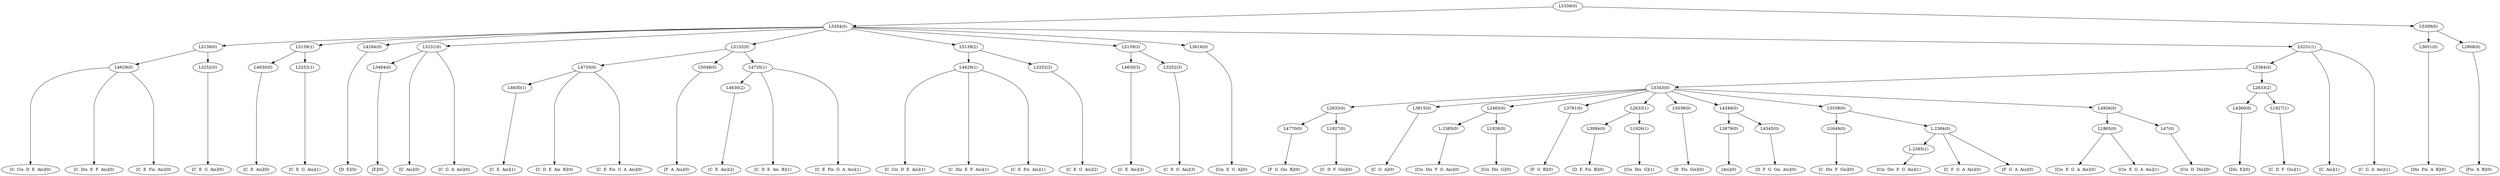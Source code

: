 digraph sample{
"L4629(0)"->"[C  Cis  D  E  Ais](0)"
"L4629(0)"->"[C  Dis  E  F  Ais](0)"
"L4629(0)"->"[C  E  Fis  Ais](0)"
"L3252(0)"->"[C  E  G  Ais](0)"
"L5139(0)"->"L4629(0)"
"L5139(0)"->"L3252(0)"
"L4630(0)"->"[C  E  Ais](0)"
"L3252(1)"->"[C  E  G  Ais](1)"
"L5139(1)"->"L4630(0)"
"L5139(1)"->"L3252(1)"
"L4294(0)"->"[D  E](0)"
"L3464(0)"->"[E](0)"
"L5231(0)"->"[C  Ais](0)"
"L5231(0)"->"L3464(0)"
"L5231(0)"->"[C  G  A  Ais](0)"
"L4630(1)"->"[C  E  Ais](1)"
"L4735(0)"->"[C  D  E  Ais  B](0)"
"L4735(0)"->"[C  E  Fis  G  A  Ais](0)"
"L4735(0)"->"L4630(1)"
"L5048(0)"->"[F  A  Ais](0)"
"L4630(2)"->"[C  E  Ais](2)"
"L4735(1)"->"[C  D  E  Ais  B](1)"
"L4735(1)"->"[C  E  Fis  G  A  Ais](1)"
"L4735(1)"->"L4630(2)"
"L5132(0)"->"L4735(0)"
"L5132(0)"->"L5048(0)"
"L5132(0)"->"L4735(1)"
"L4629(1)"->"[C  Cis  D  E  Ais](1)"
"L4629(1)"->"[C  Dis  E  F  Ais](1)"
"L4629(1)"->"[C  E  Fis  Ais](1)"
"L3252(2)"->"[C  E  G  Ais](2)"
"L5139(2)"->"L4629(1)"
"L5139(2)"->"L3252(2)"
"L4630(3)"->"[C  E  Ais](3)"
"L3252(3)"->"[C  E  G  Ais](3)"
"L5139(3)"->"L4630(3)"
"L5139(3)"->"L3252(3)"
"L3616(0)"->"[Cis  E  G  A](0)"
"L4770(0)"->"[F  G  Gis  B](0)"
"L1927(0)"->"[C  D  F  Gis](0)"
"L2633(0)"->"L4770(0)"
"L2633(0)"->"L1927(0)"
"L3815(0)"->"[C  G  A](0)"
"L-2385(0)"->"[Cis  Dis  F  G  Ais](0)"
"L1926(0)"->"[Cis  Dis  G](0)"
"L2483(0)"->"L-2385(0)"
"L2483(0)"->"L1926(0)"
"L3781(0)"->"[F  G  B](0)"
"L3994(0)"->"[D  E  Fis  B](0)"
"L1926(1)"->"[Cis  Dis  G](1)"
"L2633(1)"->"L3994(0)"
"L2633(1)"->"L1926(1)"
"L5038(0)"->"[E  Fis  Gis](0)"
"L3879(0)"->"[Ais](0)"
"L4345(0)"->"[D  F  G  Gis  Ais](0)"
"L4346(0)"->"L3879(0)"
"L4346(0)"->"L4345(0)"
"L1649(0)"->"[C  Dis  F  Gis](0)"
"L-2385(1)"->"[Cis  Dis  F  G  Ais](1)"
"L-2384(0)"->"[C  F  G  A  Ais](0)"
"L-2384(0)"->"L-2385(1)"
"L-2384(0)"->"[F  G  A  Ais](0)"
"L5538(0)"->"L1649(0)"
"L5538(0)"->"L-2384(0)"
"L1865(0)"->"[Cis  E  G  A  Ais](0)"
"L1865(0)"->"[Cis  E  G  A  Ais](1)"
"L47(0)"->"[Cis  D  Dis](0)"
"L4926(0)"->"L1865(0)"
"L4926(0)"->"L47(0)"
"L5343(0)"->"L2633(0)"
"L5343(0)"->"L3815(0)"
"L5343(0)"->"L2483(0)"
"L5343(0)"->"L3781(0)"
"L5343(0)"->"L2633(1)"
"L5343(0)"->"L5038(0)"
"L5343(0)"->"L4346(0)"
"L5343(0)"->"L5538(0)"
"L5343(0)"->"L4926(0)"
"L4360(0)"->"[Dis  E](0)"
"L1927(1)"->"[C  D  F  Gis](1)"
"L2633(2)"->"L4360(0)"
"L2633(2)"->"L1927(1)"
"L5384(0)"->"L5343(0)"
"L5384(0)"->"L2633(2)"
"L5231(1)"->"[C  Ais](1)"
"L5231(1)"->"L5384(0)"
"L5231(1)"->"[C  G  A  Ais](1)"
"L5354(0)"->"L5139(0)"
"L5354(0)"->"L5139(1)"
"L5354(0)"->"L4294(0)"
"L5354(0)"->"L5231(0)"
"L5354(0)"->"L5132(0)"
"L5354(0)"->"L5139(2)"
"L5354(0)"->"L5139(3)"
"L5354(0)"->"L3616(0)"
"L5354(0)"->"L5231(1)"
"L3651(0)"->"[Dis  Fis  A  B](0)"
"L2808(0)"->"[Fis  A  B](0)"
"L5309(0)"->"L3651(0)"
"L5309(0)"->"L2808(0)"
"L5339(0)"->"L5354(0)"
"L5339(0)"->"L5309(0)"
{rank = min; "L5339(0)"}
{rank = same; "L5354(0)"; "L5309(0)";}
{rank = same; "L5139(0)"; "L5139(1)"; "L4294(0)"; "L5231(0)"; "L5132(0)"; "L5139(2)"; "L5139(3)"; "L3616(0)"; "L5231(1)"; "L3651(0)"; "L2808(0)";}
{rank = same; "L4629(0)"; "L3252(0)"; "L4630(0)"; "L3252(1)"; "L3464(0)"; "L4735(0)"; "L5048(0)"; "L4735(1)"; "L4629(1)"; "L3252(2)"; "L4630(3)"; "L3252(3)"; "L5384(0)";}
{rank = same; "L4630(1)"; "L4630(2)"; "L5343(0)"; "L2633(2)";}
{rank = same; "L2633(0)"; "L3815(0)"; "L2483(0)"; "L3781(0)"; "L2633(1)"; "L5038(0)"; "L4346(0)"; "L5538(0)"; "L4926(0)"; "L4360(0)"; "L1927(1)";}
{rank = same; "L4770(0)"; "L1927(0)"; "L-2385(0)"; "L1926(0)"; "L3994(0)"; "L1926(1)"; "L3879(0)"; "L4345(0)"; "L1649(0)"; "L-2384(0)"; "L1865(0)"; "L47(0)";}
{rank = same; "L-2385(1)";}
{rank = max; "[Ais](0)"; "[C  Ais](0)"; "[C  Ais](1)"; "[C  Cis  D  E  Ais](0)"; "[C  Cis  D  E  Ais](1)"; "[C  D  E  Ais  B](0)"; "[C  D  E  Ais  B](1)"; "[C  D  F  Gis](0)"; "[C  D  F  Gis](1)"; "[C  Dis  E  F  Ais](0)"; "[C  Dis  E  F  Ais](1)"; "[C  Dis  F  Gis](0)"; "[C  E  Ais](0)"; "[C  E  Ais](1)"; "[C  E  Ais](2)"; "[C  E  Ais](3)"; "[C  E  Fis  Ais](0)"; "[C  E  Fis  Ais](1)"; "[C  E  Fis  G  A  Ais](0)"; "[C  E  Fis  G  A  Ais](1)"; "[C  E  G  Ais](0)"; "[C  E  G  Ais](1)"; "[C  E  G  Ais](2)"; "[C  E  G  Ais](3)"; "[C  F  G  A  Ais](0)"; "[C  G  A  Ais](0)"; "[C  G  A  Ais](1)"; "[C  G  A](0)"; "[Cis  D  Dis](0)"; "[Cis  Dis  F  G  Ais](0)"; "[Cis  Dis  F  G  Ais](1)"; "[Cis  Dis  G](0)"; "[Cis  Dis  G](1)"; "[Cis  E  G  A  Ais](0)"; "[Cis  E  G  A  Ais](1)"; "[Cis  E  G  A](0)"; "[D  E  Fis  B](0)"; "[D  E](0)"; "[D  F  G  Gis  Ais](0)"; "[Dis  E](0)"; "[Dis  Fis  A  B](0)"; "[E  Fis  Gis](0)"; "[E](0)"; "[F  A  Ais](0)"; "[F  G  A  Ais](0)"; "[F  G  B](0)"; "[F  G  Gis  B](0)"; "[Fis  A  B](0)";}
}